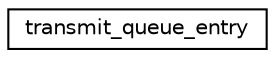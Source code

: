 digraph "Graphical Class Hierarchy"
{
 // INTERACTIVE_SVG=YES
  edge [fontname="Helvetica",fontsize="10",labelfontname="Helvetica",labelfontsize="10"];
  node [fontname="Helvetica",fontsize="10",shape=record];
  rankdir="LR";
  Node0 [label="transmit_queue_entry",height=0.2,width=0.4,color="black", fillcolor="white", style="filled",URL="$structtransmit__queue__entry.html"];
}
